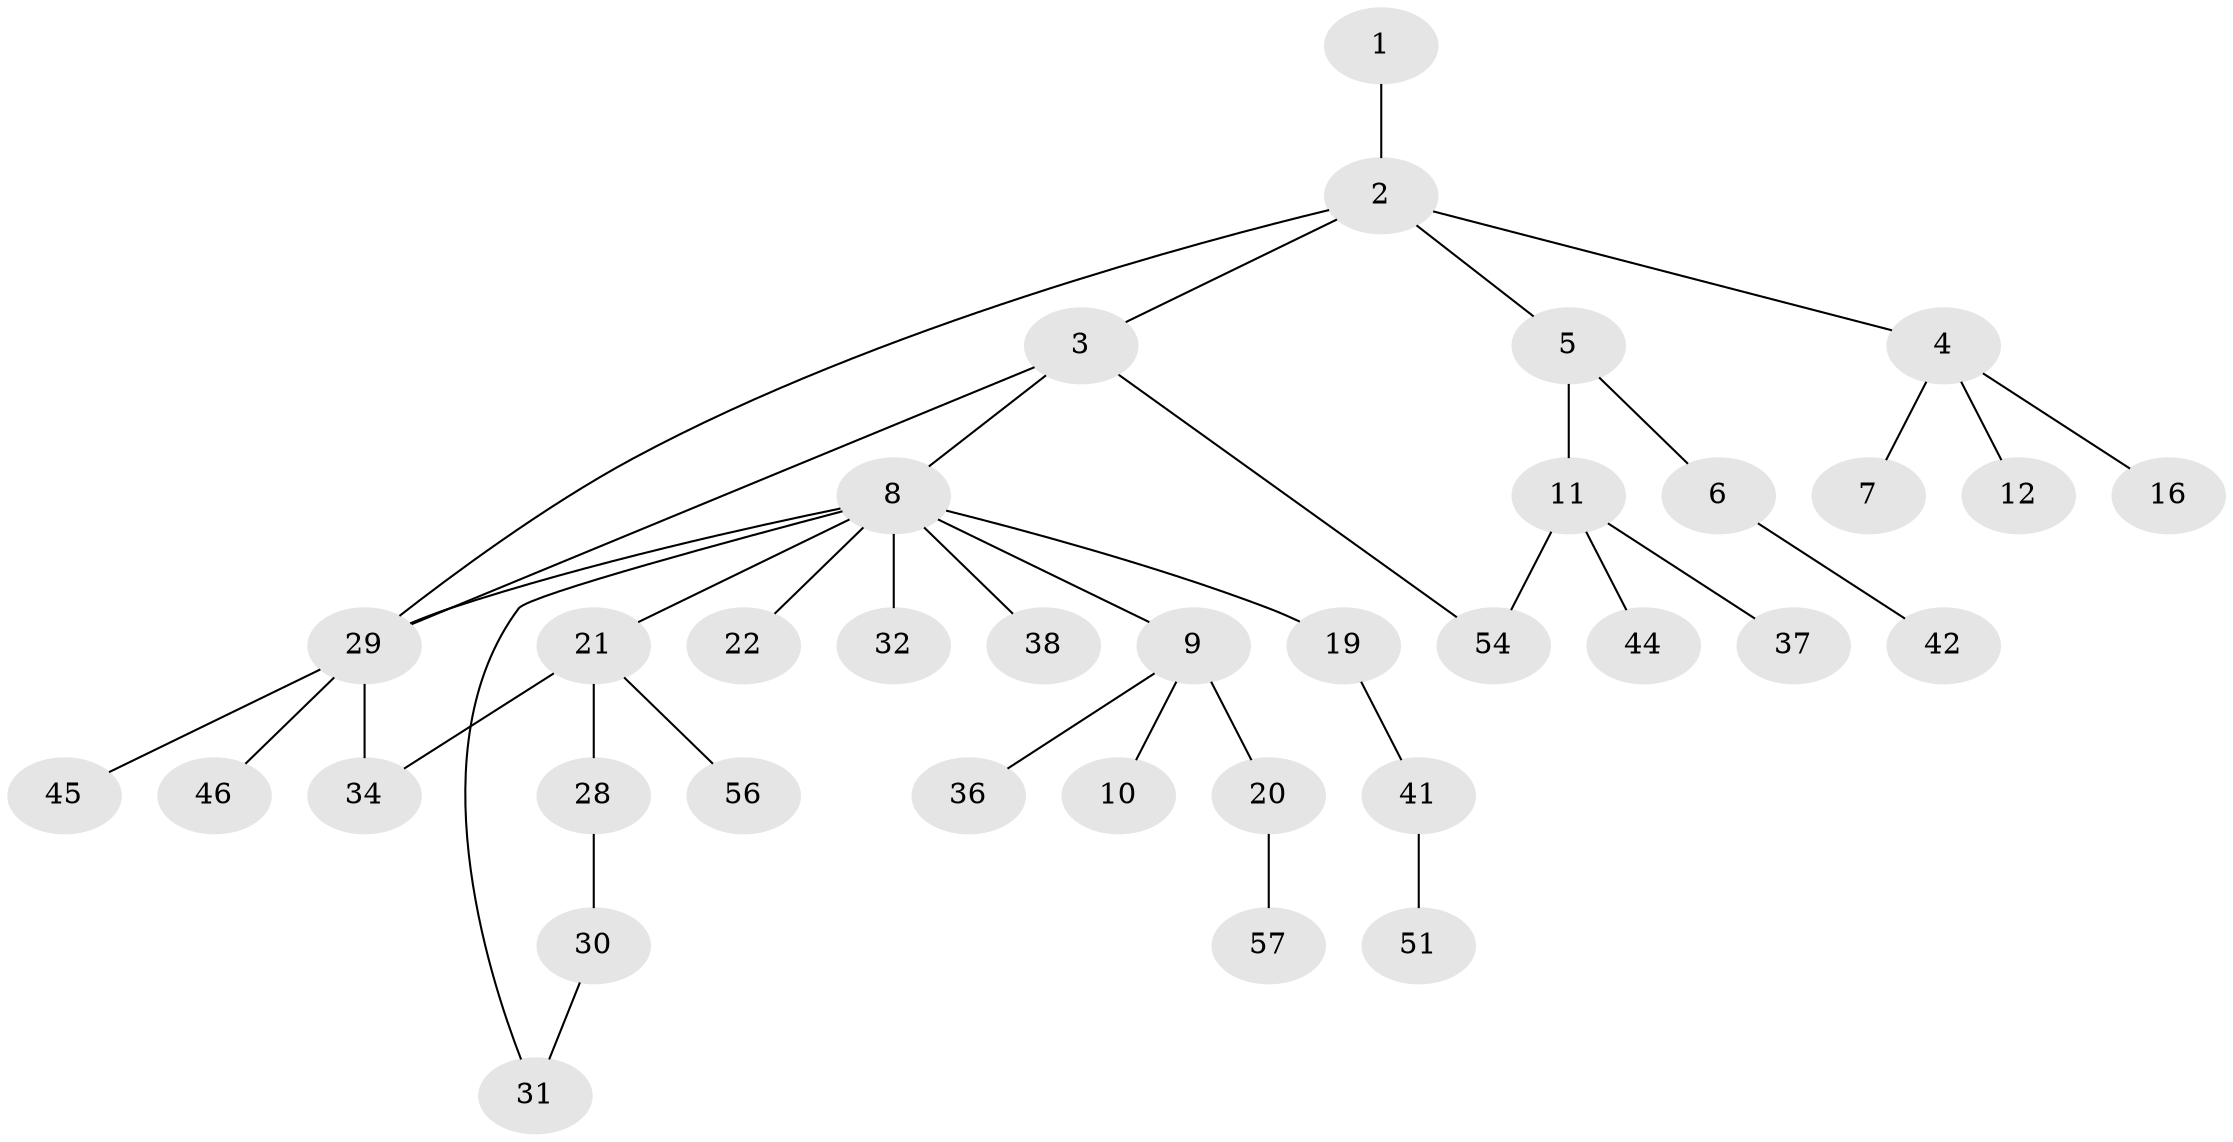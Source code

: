 // original degree distribution, {1: 0.4142857142857143, 5: 0.05714285714285714, 3: 0.11428571428571428, 4: 0.08571428571428572, 2: 0.3142857142857143, 9: 0.014285714285714285}
// Generated by graph-tools (version 1.1) at 2025/13/03/09/25 04:13:18]
// undirected, 35 vertices, 39 edges
graph export_dot {
graph [start="1"]
  node [color=gray90,style=filled];
  1;
  2 [super="+15"];
  3 [super="+25"];
  4;
  5;
  6;
  7 [super="+27"];
  8 [super="+13+14"];
  9 [super="+35"];
  10 [super="+67+52"];
  11 [super="+18+17"];
  12 [super="+24+39"];
  16;
  19;
  20;
  21 [super="+26"];
  22;
  28;
  29 [super="+59+58+40"];
  30 [super="+65"];
  31 [super="+53"];
  32;
  34;
  36;
  37;
  38;
  41 [super="+47"];
  42;
  44;
  45;
  46;
  51;
  54 [super="+70"];
  56;
  57;
  1 -- 2;
  2 -- 3;
  2 -- 4;
  2 -- 5;
  2 -- 29;
  3 -- 8;
  3 -- 29;
  3 -- 54;
  4 -- 7;
  4 -- 12;
  4 -- 16;
  5 -- 6;
  5 -- 11;
  6 -- 42;
  8 -- 9;
  8 -- 38;
  8 -- 19;
  8 -- 21;
  8 -- 22;
  8 -- 32;
  8 -- 29;
  8 -- 31;
  9 -- 10;
  9 -- 20;
  9 -- 36;
  11 -- 37;
  11 -- 54;
  11 -- 44;
  19 -- 41;
  20 -- 57;
  21 -- 56;
  21 -- 34;
  21 -- 28;
  28 -- 30;
  29 -- 34;
  29 -- 45;
  29 -- 46;
  30 -- 31;
  41 -- 51;
}
